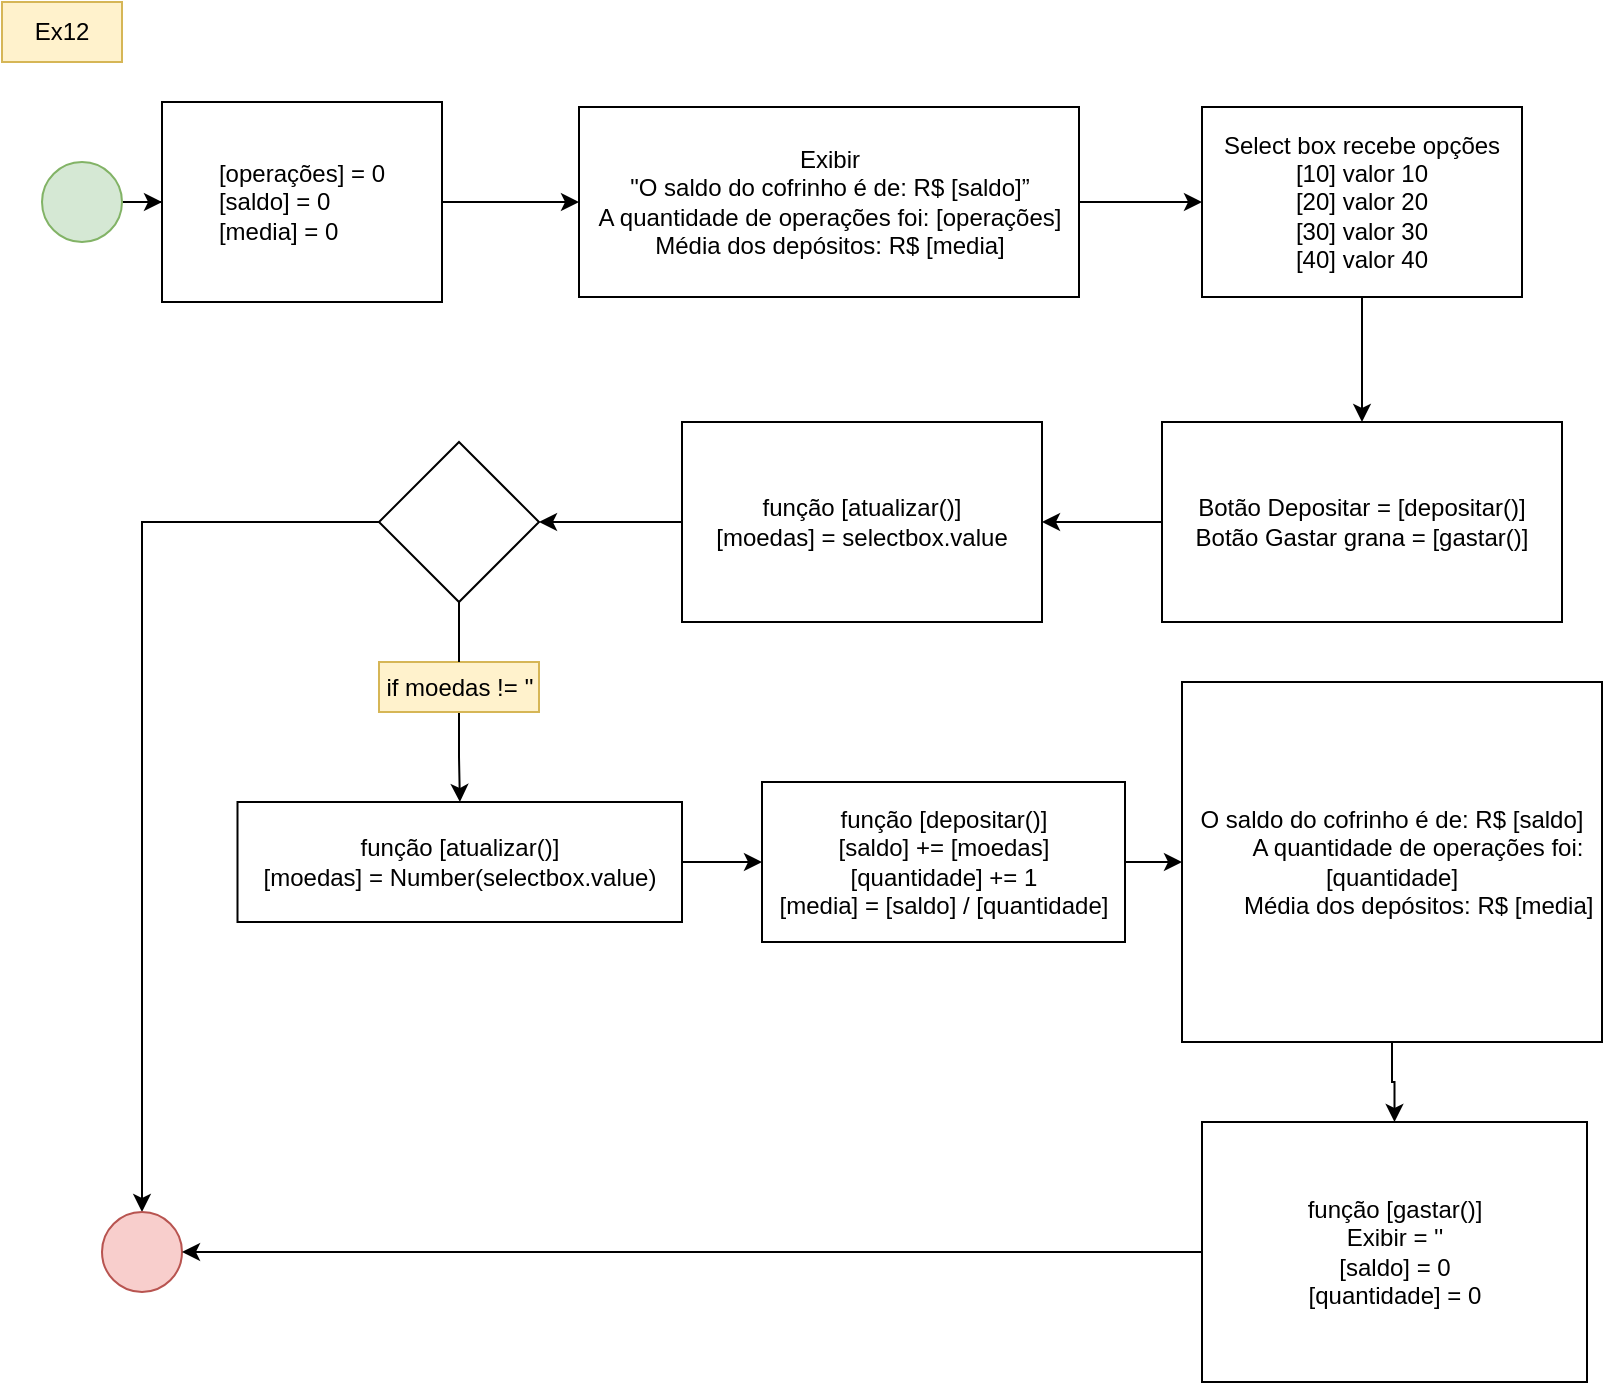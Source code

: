 <mxfile version="20.3.2" type="github">
  <diagram id="jWhK9bG5lx-gI_-J6XYj" name="Page-1">
    <mxGraphModel dx="1200" dy="847" grid="1" gridSize="10" guides="1" tooltips="1" connect="1" arrows="1" fold="1" page="1" pageScale="1" pageWidth="827" pageHeight="1169" math="0" shadow="0">
      <root>
        <mxCell id="0" />
        <mxCell id="1" parent="0" />
        <mxCell id="ScyLif_rZ-8QgZUrTTZf-13" style="edgeStyle=orthogonalEdgeStyle;rounded=0;orthogonalLoop=1;jettySize=auto;html=1;" edge="1" parent="1" source="ScyLif_rZ-8QgZUrTTZf-1" target="ScyLif_rZ-8QgZUrTTZf-7">
          <mxGeometry relative="1" as="geometry" />
        </mxCell>
        <mxCell id="ScyLif_rZ-8QgZUrTTZf-1" value="" style="ellipse;whiteSpace=wrap;html=1;aspect=fixed;fillColor=#d5e8d4;strokeColor=#82b366;" vertex="1" parent="1">
          <mxGeometry x="20" y="80" width="40" height="40" as="geometry" />
        </mxCell>
        <mxCell id="ScyLif_rZ-8QgZUrTTZf-2" value="Ex12" style="text;html=1;strokeColor=#d6b656;fillColor=#fff2cc;align=center;verticalAlign=middle;whiteSpace=wrap;rounded=0;" vertex="1" parent="1">
          <mxGeometry width="60" height="30" as="geometry" />
        </mxCell>
        <mxCell id="ScyLif_rZ-8QgZUrTTZf-18" style="edgeStyle=orthogonalEdgeStyle;rounded=0;orthogonalLoop=1;jettySize=auto;html=1;entryX=0.5;entryY=0;entryDx=0;entryDy=0;" edge="1" parent="1" source="ScyLif_rZ-8QgZUrTTZf-3" target="ScyLif_rZ-8QgZUrTTZf-5">
          <mxGeometry relative="1" as="geometry" />
        </mxCell>
        <mxCell id="ScyLif_rZ-8QgZUrTTZf-3" value="Select box recebe opções&lt;br&gt;[10] valor 10&lt;br&gt;[20] valor 20&lt;br&gt;[30] valor 30&lt;br&gt;[40] valor 40" style="whiteSpace=wrap;html=1;" vertex="1" parent="1">
          <mxGeometry x="600" y="52.5" width="160" height="95" as="geometry" />
        </mxCell>
        <mxCell id="ScyLif_rZ-8QgZUrTTZf-19" style="edgeStyle=orthogonalEdgeStyle;rounded=0;orthogonalLoop=1;jettySize=auto;html=1;entryX=1;entryY=0.5;entryDx=0;entryDy=0;" edge="1" parent="1" source="ScyLif_rZ-8QgZUrTTZf-5" target="ScyLif_rZ-8QgZUrTTZf-9">
          <mxGeometry relative="1" as="geometry" />
        </mxCell>
        <mxCell id="ScyLif_rZ-8QgZUrTTZf-5" value="Botão Depositar = [depositar()]&lt;br&gt;Botão Gastar grana = [gastar()]" style="whiteSpace=wrap;html=1;" vertex="1" parent="1">
          <mxGeometry x="580" y="210" width="200" height="100" as="geometry" />
        </mxCell>
        <mxCell id="ScyLif_rZ-8QgZUrTTZf-16" style="edgeStyle=orthogonalEdgeStyle;rounded=0;orthogonalLoop=1;jettySize=auto;html=1;" edge="1" parent="1" source="ScyLif_rZ-8QgZUrTTZf-7" target="ScyLif_rZ-8QgZUrTTZf-11">
          <mxGeometry relative="1" as="geometry" />
        </mxCell>
        <mxCell id="ScyLif_rZ-8QgZUrTTZf-7" value="&lt;div style=&quot;text-align: justify;&quot;&gt;&lt;span style=&quot;background-color: initial;&quot;&gt;[operações] = 0&lt;/span&gt;&lt;br&gt;&lt;/div&gt;&lt;div style=&quot;text-align: justify;&quot;&gt;&lt;span style=&quot;background-color: initial;&quot;&gt;[saldo] = 0&lt;/span&gt;&lt;/div&gt;&lt;div style=&quot;text-align: justify;&quot;&gt;&lt;span style=&quot;background-color: initial;&quot;&gt;[media] = 0&lt;/span&gt;&lt;/div&gt;" style="whiteSpace=wrap;html=1;" vertex="1" parent="1">
          <mxGeometry x="80" y="50" width="140" height="100" as="geometry" />
        </mxCell>
        <mxCell id="ScyLif_rZ-8QgZUrTTZf-32" style="edgeStyle=orthogonalEdgeStyle;rounded=0;orthogonalLoop=1;jettySize=auto;html=1;entryX=1;entryY=0.5;entryDx=0;entryDy=0;" edge="1" parent="1" source="ScyLif_rZ-8QgZUrTTZf-9" target="ScyLif_rZ-8QgZUrTTZf-22">
          <mxGeometry relative="1" as="geometry" />
        </mxCell>
        <mxCell id="ScyLif_rZ-8QgZUrTTZf-9" value="função [atualizar()]&lt;br&gt;&lt;span style=&quot;text-align: justify;&quot;&gt;[moedas] = selectbox.value&lt;/span&gt;" style="whiteSpace=wrap;html=1;" vertex="1" parent="1">
          <mxGeometry x="340" y="210" width="180" height="100" as="geometry" />
        </mxCell>
        <mxCell id="ScyLif_rZ-8QgZUrTTZf-17" style="edgeStyle=orthogonalEdgeStyle;rounded=0;orthogonalLoop=1;jettySize=auto;html=1;entryX=0;entryY=0.5;entryDx=0;entryDy=0;" edge="1" parent="1" source="ScyLif_rZ-8QgZUrTTZf-11" target="ScyLif_rZ-8QgZUrTTZf-3">
          <mxGeometry relative="1" as="geometry" />
        </mxCell>
        <mxCell id="ScyLif_rZ-8QgZUrTTZf-11" value="Exibir&lt;br&gt;&quot;O saldo do cofrinho é de: R$ [saldo]”&lt;br&gt;A quantidade de operações foi: [operações]&lt;br&gt;Média dos depósitos: R$ [media]" style="rounded=0;whiteSpace=wrap;html=1;" vertex="1" parent="1">
          <mxGeometry x="288.5" y="52.5" width="250" height="95" as="geometry" />
        </mxCell>
        <mxCell id="ScyLif_rZ-8QgZUrTTZf-29" value="" style="edgeStyle=orthogonalEdgeStyle;rounded=0;orthogonalLoop=1;jettySize=auto;html=1;startArrow=none;" edge="1" parent="1" source="ScyLif_rZ-8QgZUrTTZf-30" target="ScyLif_rZ-8QgZUrTTZf-28">
          <mxGeometry relative="1" as="geometry" />
        </mxCell>
        <mxCell id="ScyLif_rZ-8QgZUrTTZf-43" style="edgeStyle=orthogonalEdgeStyle;rounded=0;orthogonalLoop=1;jettySize=auto;html=1;" edge="1" parent="1" source="ScyLif_rZ-8QgZUrTTZf-22" target="ScyLif_rZ-8QgZUrTTZf-34">
          <mxGeometry relative="1" as="geometry" />
        </mxCell>
        <mxCell id="ScyLif_rZ-8QgZUrTTZf-22" value="" style="rhombus;whiteSpace=wrap;html=1;" vertex="1" parent="1">
          <mxGeometry x="188.5" y="220" width="80" height="80" as="geometry" />
        </mxCell>
        <mxCell id="ScyLif_rZ-8QgZUrTTZf-37" value="" style="edgeStyle=orthogonalEdgeStyle;rounded=0;orthogonalLoop=1;jettySize=auto;html=1;" edge="1" parent="1" source="ScyLif_rZ-8QgZUrTTZf-28" target="ScyLif_rZ-8QgZUrTTZf-36">
          <mxGeometry relative="1" as="geometry" />
        </mxCell>
        <mxCell id="ScyLif_rZ-8QgZUrTTZf-28" value="função [atualizar()]&lt;br&gt;[moedas] = Number(selectbox.value)" style="whiteSpace=wrap;html=1;" vertex="1" parent="1">
          <mxGeometry x="117.75" y="400" width="222.25" height="60" as="geometry" />
        </mxCell>
        <mxCell id="ScyLif_rZ-8QgZUrTTZf-30" value="if moedas != &#39;&#39;" style="text;html=1;strokeColor=#d6b656;fillColor=#fff2cc;align=center;verticalAlign=middle;whiteSpace=wrap;rounded=0;" vertex="1" parent="1">
          <mxGeometry x="188.5" y="330" width="80" height="25" as="geometry" />
        </mxCell>
        <mxCell id="ScyLif_rZ-8QgZUrTTZf-31" value="" style="edgeStyle=orthogonalEdgeStyle;rounded=0;orthogonalLoop=1;jettySize=auto;html=1;endArrow=none;" edge="1" parent="1" source="ScyLif_rZ-8QgZUrTTZf-22" target="ScyLif_rZ-8QgZUrTTZf-30">
          <mxGeometry relative="1" as="geometry">
            <mxPoint x="228.5" y="300" as="sourcePoint" />
            <mxPoint x="228.5" y="390" as="targetPoint" />
          </mxGeometry>
        </mxCell>
        <mxCell id="ScyLif_rZ-8QgZUrTTZf-34" value="" style="ellipse;whiteSpace=wrap;html=1;aspect=fixed;fillColor=#f8cecc;strokeColor=#b85450;" vertex="1" parent="1">
          <mxGeometry x="50" y="605" width="40" height="40" as="geometry" />
        </mxCell>
        <mxCell id="ScyLif_rZ-8QgZUrTTZf-39" value="" style="edgeStyle=orthogonalEdgeStyle;rounded=0;orthogonalLoop=1;jettySize=auto;html=1;" edge="1" parent="1" source="ScyLif_rZ-8QgZUrTTZf-36" target="ScyLif_rZ-8QgZUrTTZf-38">
          <mxGeometry relative="1" as="geometry" />
        </mxCell>
        <mxCell id="ScyLif_rZ-8QgZUrTTZf-36" value="função [depositar()]&lt;br&gt;[saldo] += [moedas]&lt;br&gt;[quantidade] += 1&lt;br&gt;[media] = [saldo] / [quantidade]" style="whiteSpace=wrap;html=1;" vertex="1" parent="1">
          <mxGeometry x="380" y="390" width="181.5" height="80" as="geometry" />
        </mxCell>
        <mxCell id="ScyLif_rZ-8QgZUrTTZf-41" value="" style="edgeStyle=orthogonalEdgeStyle;rounded=0;orthogonalLoop=1;jettySize=auto;html=1;" edge="1" parent="1" source="ScyLif_rZ-8QgZUrTTZf-38" target="ScyLif_rZ-8QgZUrTTZf-40">
          <mxGeometry relative="1" as="geometry" />
        </mxCell>
        <mxCell id="ScyLif_rZ-8QgZUrTTZf-38" value="&lt;div&gt;O saldo do cofrinho é de: R$ [saldo]&lt;/div&gt;&lt;div&gt;&amp;nbsp; &amp;nbsp; &amp;nbsp; &amp;nbsp; A quantidade de operações foi: [quantidade]&lt;/div&gt;&lt;div&gt;&amp;nbsp; &amp;nbsp; &amp;nbsp; &amp;nbsp; Média dos depósitos: R$ [media]&lt;/div&gt;" style="whiteSpace=wrap;html=1;" vertex="1" parent="1">
          <mxGeometry x="590" y="340" width="210" height="180" as="geometry" />
        </mxCell>
        <mxCell id="ScyLif_rZ-8QgZUrTTZf-44" style="edgeStyle=orthogonalEdgeStyle;rounded=0;orthogonalLoop=1;jettySize=auto;html=1;entryX=1;entryY=0.5;entryDx=0;entryDy=0;" edge="1" parent="1" source="ScyLif_rZ-8QgZUrTTZf-40" target="ScyLif_rZ-8QgZUrTTZf-34">
          <mxGeometry relative="1" as="geometry">
            <mxPoint x="100" y="625" as="targetPoint" />
          </mxGeometry>
        </mxCell>
        <mxCell id="ScyLif_rZ-8QgZUrTTZf-40" value="função [gastar()]&lt;br&gt;Exibir = &#39;&#39;&lt;br&gt;[saldo] = 0&lt;br&gt;[quantidade] = 0" style="whiteSpace=wrap;html=1;" vertex="1" parent="1">
          <mxGeometry x="600" y="560" width="192.5" height="130" as="geometry" />
        </mxCell>
      </root>
    </mxGraphModel>
  </diagram>
</mxfile>
